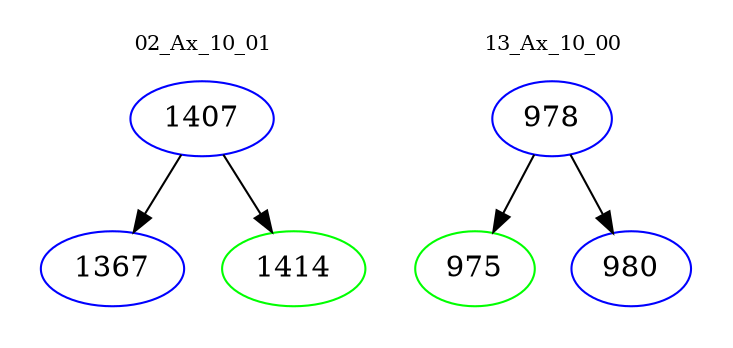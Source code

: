 digraph{
subgraph cluster_0 {
color = white
label = "02_Ax_10_01";
fontsize=10;
T0_1407 [label="1407", color="blue"]
T0_1407 -> T0_1367 [color="black"]
T0_1367 [label="1367", color="blue"]
T0_1407 -> T0_1414 [color="black"]
T0_1414 [label="1414", color="green"]
}
subgraph cluster_1 {
color = white
label = "13_Ax_10_00";
fontsize=10;
T1_978 [label="978", color="blue"]
T1_978 -> T1_975 [color="black"]
T1_975 [label="975", color="green"]
T1_978 -> T1_980 [color="black"]
T1_980 [label="980", color="blue"]
}
}

